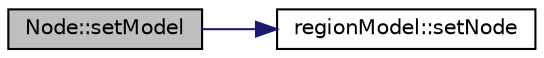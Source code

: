 digraph "Node::setModel"
{
  edge [fontname="Helvetica",fontsize="10",labelfontname="Helvetica",labelfontsize="10"];
  node [fontname="Helvetica",fontsize="10",shape=record];
  rankdir="LR";
  Node1 [label="Node::setModel",height=0.2,width=0.4,color="black", fillcolor="grey75", style="filled", fontcolor="black"];
  Node1 -> Node2 [color="midnightblue",fontsize="10",style="solid",fontname="Helvetica"];
  Node2 [label="regionModel::setNode",height=0.2,width=0.4,color="black", fillcolor="white", style="filled",URL="$classregion_model.html#aebdb837024f0eb627bb15742a19b9974"];
}
